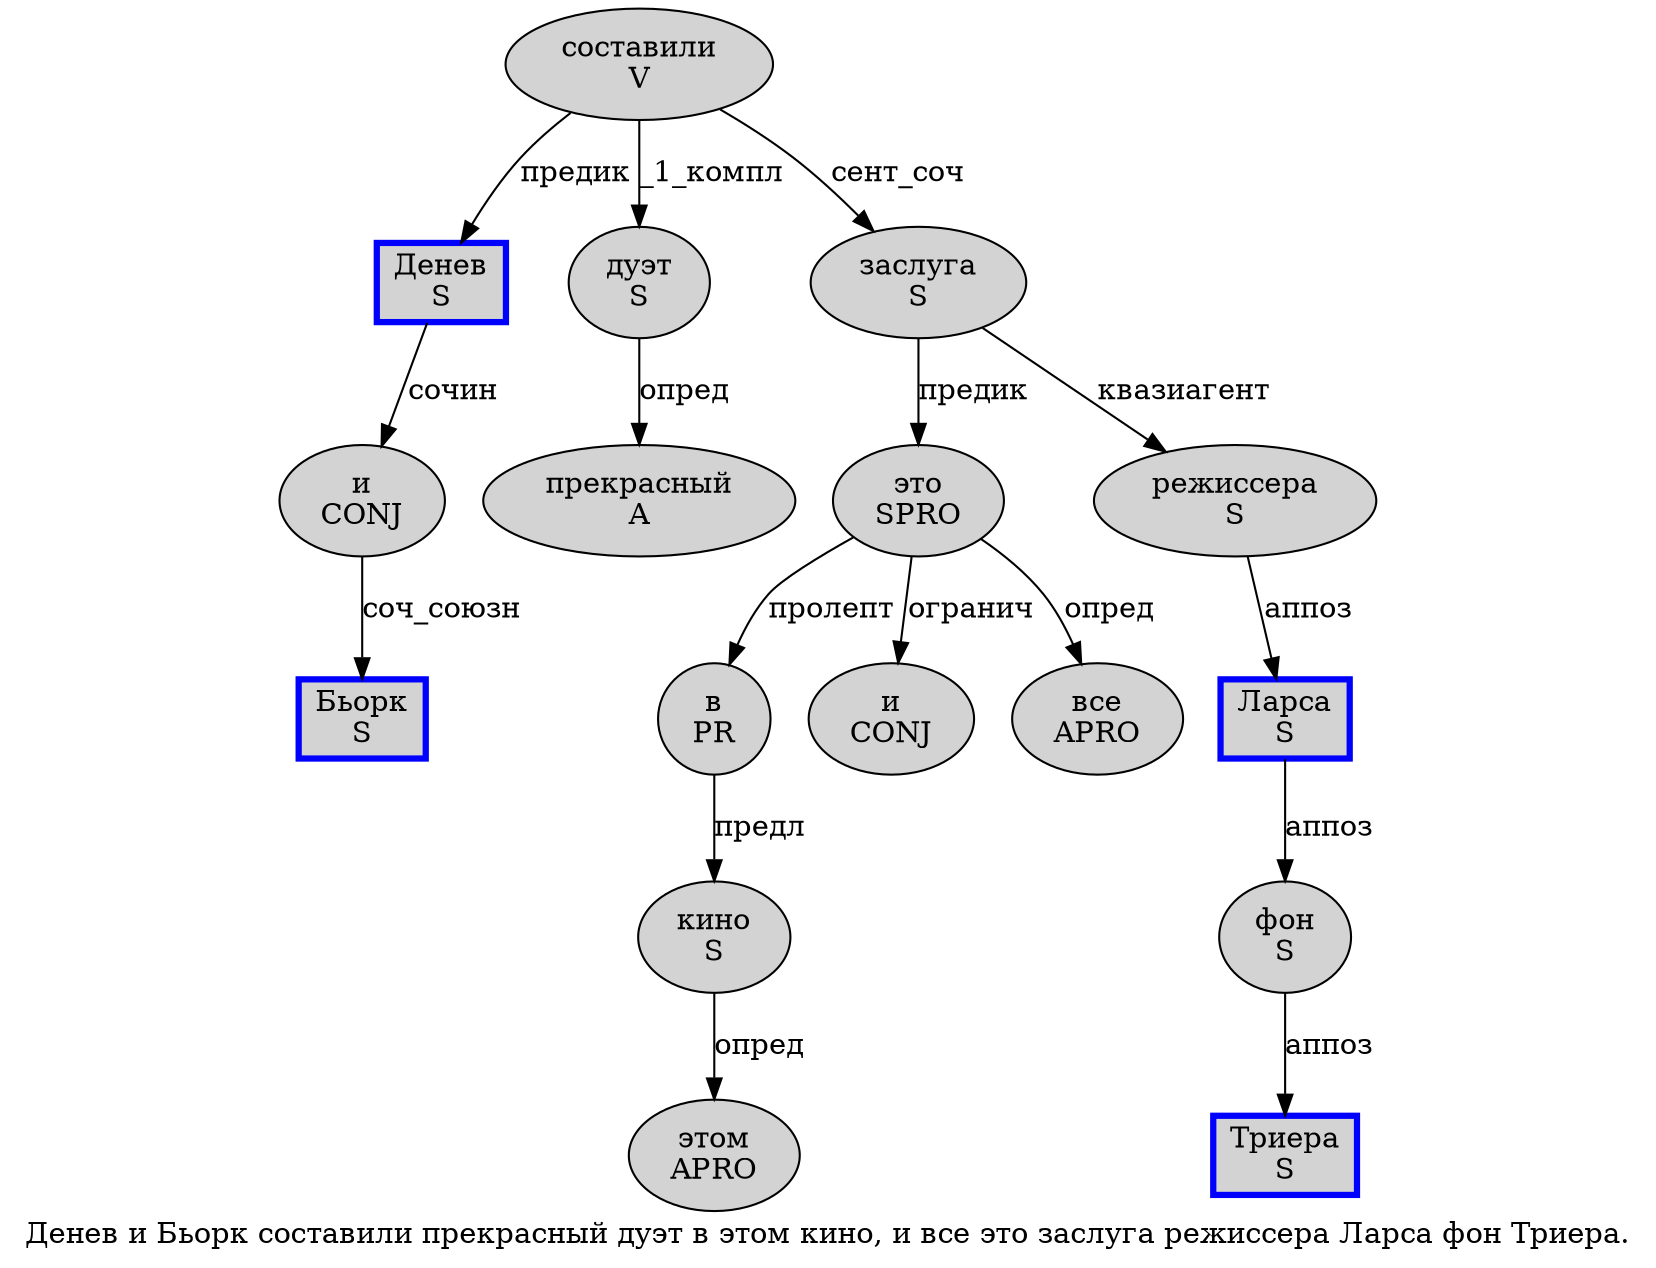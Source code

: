 digraph SENTENCE_743 {
	graph [label="Денев и Бьорк составили прекрасный дуэт в этом кино, и все это заслуга режиссера Ларса фон Триера."]
	node [style=filled]
		0 [label="Денев
S" color=blue fillcolor=lightgray penwidth=3 shape=box]
		1 [label="и
CONJ" color="" fillcolor=lightgray penwidth=1 shape=ellipse]
		2 [label="Бьорк
S" color=blue fillcolor=lightgray penwidth=3 shape=box]
		3 [label="составили
V" color="" fillcolor=lightgray penwidth=1 shape=ellipse]
		4 [label="прекрасный
A" color="" fillcolor=lightgray penwidth=1 shape=ellipse]
		5 [label="дуэт
S" color="" fillcolor=lightgray penwidth=1 shape=ellipse]
		6 [label="в
PR" color="" fillcolor=lightgray penwidth=1 shape=ellipse]
		7 [label="этом
APRO" color="" fillcolor=lightgray penwidth=1 shape=ellipse]
		8 [label="кино
S" color="" fillcolor=lightgray penwidth=1 shape=ellipse]
		10 [label="и
CONJ" color="" fillcolor=lightgray penwidth=1 shape=ellipse]
		11 [label="все
APRO" color="" fillcolor=lightgray penwidth=1 shape=ellipse]
		12 [label="это
SPRO" color="" fillcolor=lightgray penwidth=1 shape=ellipse]
		13 [label="заслуга
S" color="" fillcolor=lightgray penwidth=1 shape=ellipse]
		14 [label="режиссера
S" color="" fillcolor=lightgray penwidth=1 shape=ellipse]
		15 [label="Ларса
S" color=blue fillcolor=lightgray penwidth=3 shape=box]
		16 [label="фон
S" color="" fillcolor=lightgray penwidth=1 shape=ellipse]
		17 [label="Триера
S" color=blue fillcolor=lightgray penwidth=3 shape=box]
			6 -> 8 [label="предл"]
			5 -> 4 [label="опред"]
			3 -> 0 [label="предик"]
			3 -> 5 [label="_1_компл"]
			3 -> 13 [label="сент_соч"]
			13 -> 12 [label="предик"]
			13 -> 14 [label="квазиагент"]
			16 -> 17 [label="аппоз"]
			12 -> 6 [label="пролепт"]
			12 -> 10 [label="огранич"]
			12 -> 11 [label="опред"]
			1 -> 2 [label="соч_союзн"]
			0 -> 1 [label="сочин"]
			14 -> 15 [label="аппоз"]
			15 -> 16 [label="аппоз"]
			8 -> 7 [label="опред"]
}